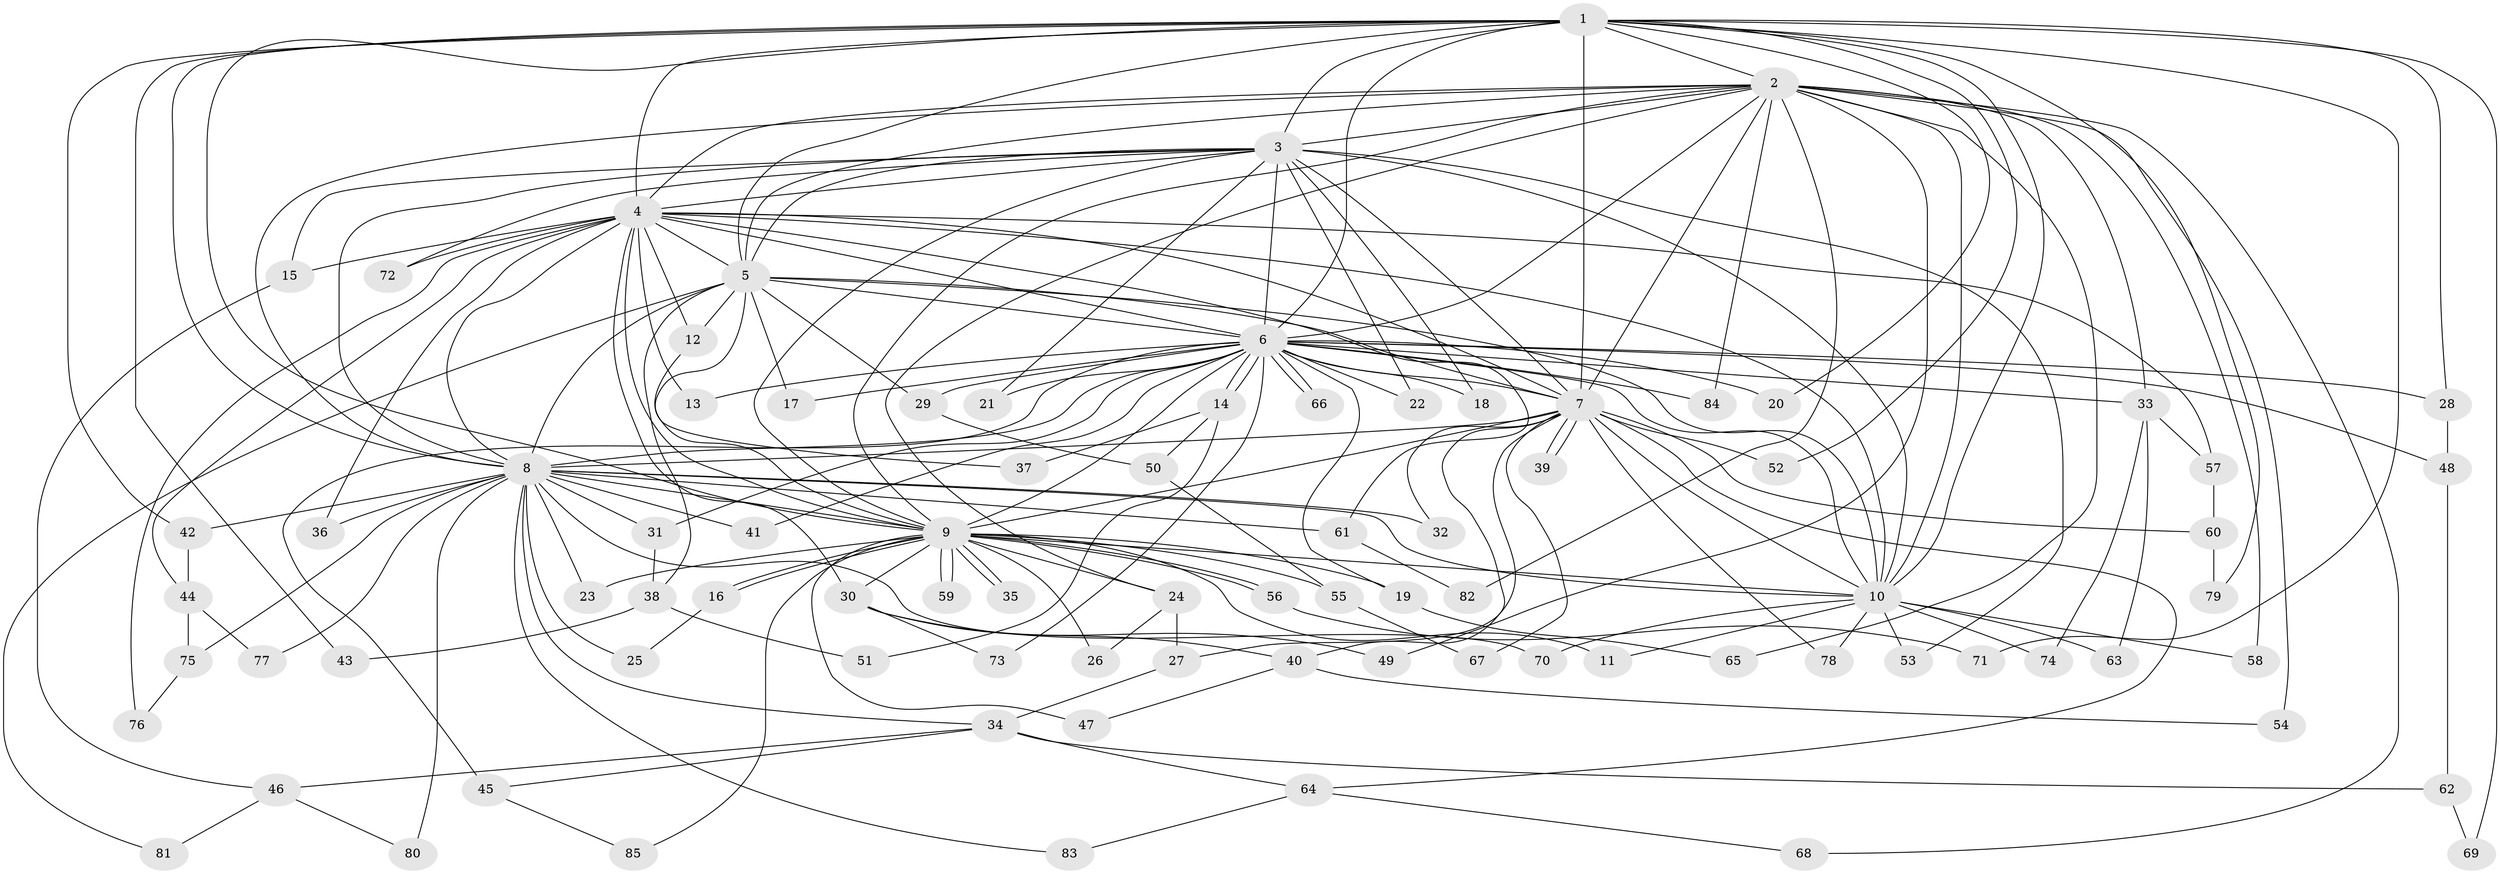 // coarse degree distribution, {11: 0.11538461538461539, 14: 0.07692307692307693, 2: 0.15384615384615385, 1: 0.15384615384615385, 5: 0.15384615384615385, 4: 0.11538461538461539, 10: 0.038461538461538464, 3: 0.07692307692307693, 13: 0.038461538461538464, 17: 0.038461538461538464, 7: 0.038461538461538464}
// Generated by graph-tools (version 1.1) at 2025/36/03/04/25 23:36:20]
// undirected, 85 vertices, 195 edges
graph export_dot {
  node [color=gray90,style=filled];
  1;
  2;
  3;
  4;
  5;
  6;
  7;
  8;
  9;
  10;
  11;
  12;
  13;
  14;
  15;
  16;
  17;
  18;
  19;
  20;
  21;
  22;
  23;
  24;
  25;
  26;
  27;
  28;
  29;
  30;
  31;
  32;
  33;
  34;
  35;
  36;
  37;
  38;
  39;
  40;
  41;
  42;
  43;
  44;
  45;
  46;
  47;
  48;
  49;
  50;
  51;
  52;
  53;
  54;
  55;
  56;
  57;
  58;
  59;
  60;
  61;
  62;
  63;
  64;
  65;
  66;
  67;
  68;
  69;
  70;
  71;
  72;
  73;
  74;
  75;
  76;
  77;
  78;
  79;
  80;
  81;
  82;
  83;
  84;
  85;
  1 -- 2;
  1 -- 3;
  1 -- 4;
  1 -- 5;
  1 -- 6;
  1 -- 7;
  1 -- 8;
  1 -- 9;
  1 -- 10;
  1 -- 20;
  1 -- 28;
  1 -- 42;
  1 -- 43;
  1 -- 52;
  1 -- 69;
  1 -- 71;
  1 -- 79;
  2 -- 3;
  2 -- 4;
  2 -- 5;
  2 -- 6;
  2 -- 7;
  2 -- 8;
  2 -- 9;
  2 -- 10;
  2 -- 24;
  2 -- 33;
  2 -- 49;
  2 -- 54;
  2 -- 58;
  2 -- 65;
  2 -- 68;
  2 -- 82;
  2 -- 84;
  3 -- 4;
  3 -- 5;
  3 -- 6;
  3 -- 7;
  3 -- 8;
  3 -- 9;
  3 -- 10;
  3 -- 15;
  3 -- 18;
  3 -- 21;
  3 -- 22;
  3 -- 53;
  3 -- 72;
  4 -- 5;
  4 -- 6;
  4 -- 7;
  4 -- 8;
  4 -- 9;
  4 -- 10;
  4 -- 12;
  4 -- 13;
  4 -- 15;
  4 -- 30;
  4 -- 36;
  4 -- 44;
  4 -- 57;
  4 -- 61;
  4 -- 72;
  4 -- 76;
  5 -- 6;
  5 -- 7;
  5 -- 8;
  5 -- 9;
  5 -- 10;
  5 -- 12;
  5 -- 17;
  5 -- 29;
  5 -- 38;
  5 -- 81;
  6 -- 7;
  6 -- 8;
  6 -- 9;
  6 -- 10;
  6 -- 13;
  6 -- 14;
  6 -- 14;
  6 -- 17;
  6 -- 18;
  6 -- 19;
  6 -- 20;
  6 -- 21;
  6 -- 22;
  6 -- 28;
  6 -- 29;
  6 -- 31;
  6 -- 33;
  6 -- 41;
  6 -- 45;
  6 -- 48;
  6 -- 66;
  6 -- 66;
  6 -- 73;
  6 -- 84;
  7 -- 8;
  7 -- 9;
  7 -- 10;
  7 -- 27;
  7 -- 32;
  7 -- 39;
  7 -- 39;
  7 -- 40;
  7 -- 52;
  7 -- 60;
  7 -- 64;
  7 -- 67;
  7 -- 78;
  8 -- 9;
  8 -- 10;
  8 -- 23;
  8 -- 25;
  8 -- 31;
  8 -- 32;
  8 -- 34;
  8 -- 36;
  8 -- 41;
  8 -- 42;
  8 -- 61;
  8 -- 70;
  8 -- 75;
  8 -- 77;
  8 -- 80;
  8 -- 83;
  9 -- 10;
  9 -- 11;
  9 -- 16;
  9 -- 16;
  9 -- 19;
  9 -- 23;
  9 -- 24;
  9 -- 26;
  9 -- 30;
  9 -- 35;
  9 -- 35;
  9 -- 47;
  9 -- 55;
  9 -- 56;
  9 -- 56;
  9 -- 59;
  9 -- 59;
  9 -- 85;
  10 -- 11;
  10 -- 53;
  10 -- 58;
  10 -- 63;
  10 -- 70;
  10 -- 74;
  10 -- 78;
  12 -- 37;
  14 -- 37;
  14 -- 50;
  14 -- 51;
  15 -- 46;
  16 -- 25;
  19 -- 65;
  24 -- 26;
  24 -- 27;
  27 -- 34;
  28 -- 48;
  29 -- 50;
  30 -- 40;
  30 -- 49;
  30 -- 73;
  31 -- 38;
  33 -- 57;
  33 -- 63;
  33 -- 74;
  34 -- 45;
  34 -- 46;
  34 -- 62;
  34 -- 64;
  38 -- 43;
  38 -- 51;
  40 -- 47;
  40 -- 54;
  42 -- 44;
  44 -- 75;
  44 -- 77;
  45 -- 85;
  46 -- 80;
  46 -- 81;
  48 -- 62;
  50 -- 55;
  55 -- 67;
  56 -- 71;
  57 -- 60;
  60 -- 79;
  61 -- 82;
  62 -- 69;
  64 -- 68;
  64 -- 83;
  75 -- 76;
}
